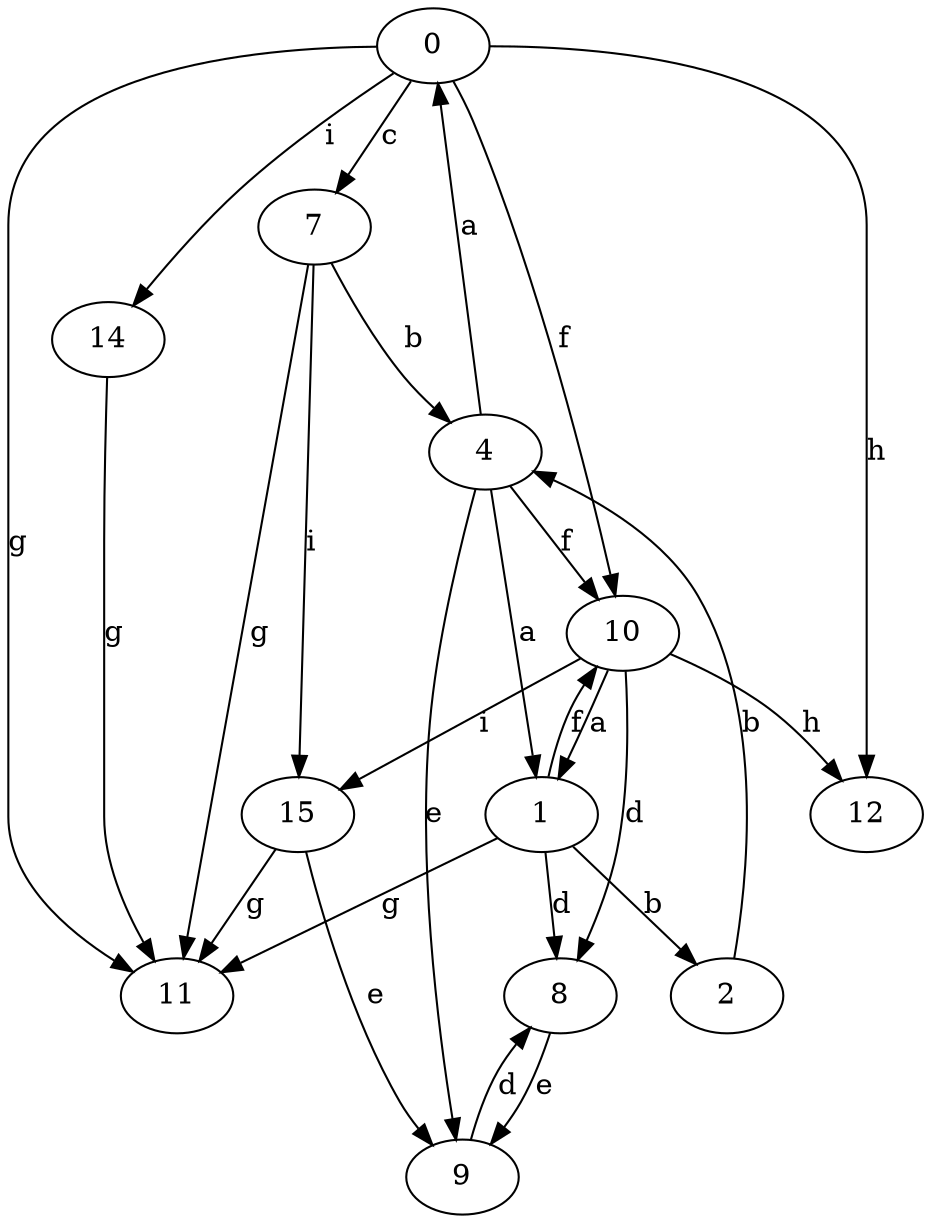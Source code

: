 strict digraph  {
0;
1;
2;
4;
7;
8;
9;
10;
11;
12;
14;
15;
0 -> 7  [label=c];
0 -> 10  [label=f];
0 -> 11  [label=g];
0 -> 12  [label=h];
0 -> 14  [label=i];
1 -> 2  [label=b];
1 -> 8  [label=d];
1 -> 10  [label=f];
1 -> 11  [label=g];
2 -> 4  [label=b];
4 -> 0  [label=a];
4 -> 1  [label=a];
4 -> 9  [label=e];
4 -> 10  [label=f];
7 -> 4  [label=b];
7 -> 11  [label=g];
7 -> 15  [label=i];
8 -> 9  [label=e];
9 -> 8  [label=d];
10 -> 1  [label=a];
10 -> 8  [label=d];
10 -> 12  [label=h];
10 -> 15  [label=i];
14 -> 11  [label=g];
15 -> 9  [label=e];
15 -> 11  [label=g];
}
